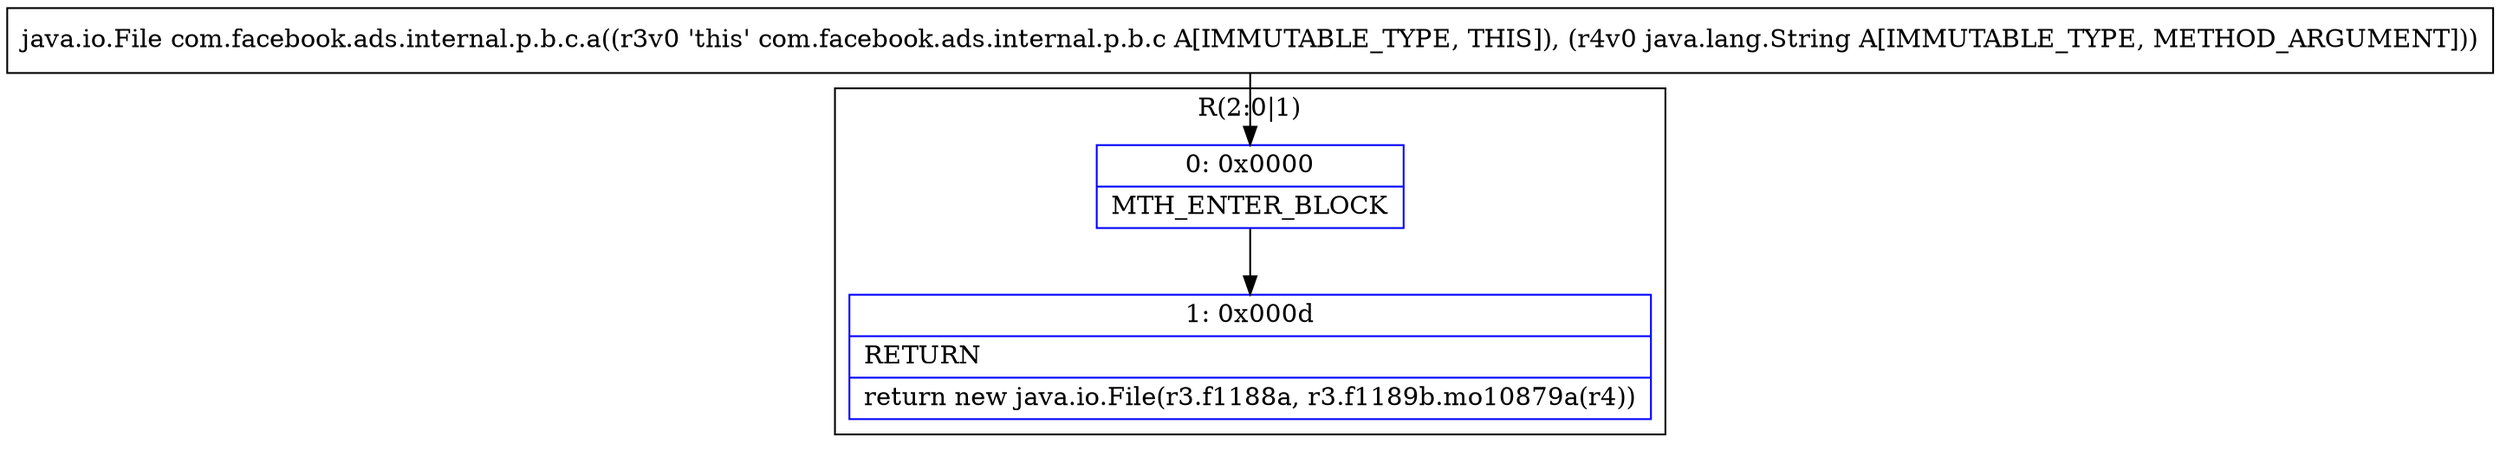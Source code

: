 digraph "CFG forcom.facebook.ads.internal.p.b.c.a(Ljava\/lang\/String;)Ljava\/io\/File;" {
subgraph cluster_Region_2086173658 {
label = "R(2:0|1)";
node [shape=record,color=blue];
Node_0 [shape=record,label="{0\:\ 0x0000|MTH_ENTER_BLOCK\l}"];
Node_1 [shape=record,label="{1\:\ 0x000d|RETURN\l|return new java.io.File(r3.f1188a, r3.f1189b.mo10879a(r4))\l}"];
}
MethodNode[shape=record,label="{java.io.File com.facebook.ads.internal.p.b.c.a((r3v0 'this' com.facebook.ads.internal.p.b.c A[IMMUTABLE_TYPE, THIS]), (r4v0 java.lang.String A[IMMUTABLE_TYPE, METHOD_ARGUMENT])) }"];
MethodNode -> Node_0;
Node_0 -> Node_1;
}

